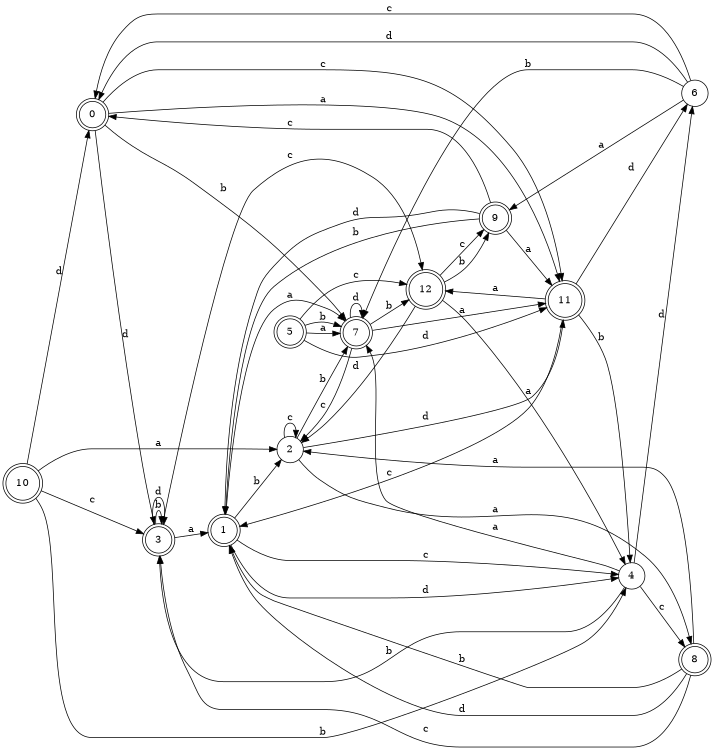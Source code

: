 digraph n11_7 {
__start0 [label="" shape="none"];

rankdir=LR;
size="8,5";

s0 [style="rounded,filled", color="black", fillcolor="white" shape="doublecircle", label="0"];
s1 [style="rounded,filled", color="black", fillcolor="white" shape="doublecircle", label="1"];
s2 [style="filled", color="black", fillcolor="white" shape="circle", label="2"];
s3 [style="rounded,filled", color="black", fillcolor="white" shape="doublecircle", label="3"];
s4 [style="filled", color="black", fillcolor="white" shape="circle", label="4"];
s5 [style="rounded,filled", color="black", fillcolor="white" shape="doublecircle", label="5"];
s6 [style="filled", color="black", fillcolor="white" shape="circle", label="6"];
s7 [style="rounded,filled", color="black", fillcolor="white" shape="doublecircle", label="7"];
s8 [style="rounded,filled", color="black", fillcolor="white" shape="doublecircle", label="8"];
s9 [style="rounded,filled", color="black", fillcolor="white" shape="doublecircle", label="9"];
s10 [style="rounded,filled", color="black", fillcolor="white" shape="doublecircle", label="10"];
s11 [style="rounded,filled", color="black", fillcolor="white" shape="doublecircle", label="11"];
s12 [style="rounded,filled", color="black", fillcolor="white" shape="doublecircle", label="12"];
s0 -> s11 [label="a"];
s0 -> s7 [label="b"];
s0 -> s11 [label="c"];
s0 -> s3 [label="d"];
s1 -> s7 [label="a"];
s1 -> s2 [label="b"];
s1 -> s4 [label="c"];
s1 -> s4 [label="d"];
s2 -> s8 [label="a"];
s2 -> s7 [label="b"];
s2 -> s2 [label="c"];
s2 -> s11 [label="d"];
s3 -> s1 [label="a"];
s3 -> s3 [label="b"];
s3 -> s12 [label="c"];
s3 -> s3 [label="d"];
s4 -> s7 [label="a"];
s4 -> s3 [label="b"];
s4 -> s8 [label="c"];
s4 -> s6 [label="d"];
s5 -> s7 [label="a"];
s5 -> s7 [label="b"];
s5 -> s12 [label="c"];
s5 -> s11 [label="d"];
s6 -> s9 [label="a"];
s6 -> s7 [label="b"];
s6 -> s0 [label="c"];
s6 -> s0 [label="d"];
s7 -> s11 [label="a"];
s7 -> s12 [label="b"];
s7 -> s2 [label="c"];
s7 -> s7 [label="d"];
s8 -> s2 [label="a"];
s8 -> s1 [label="b"];
s8 -> s3 [label="c"];
s8 -> s1 [label="d"];
s9 -> s11 [label="a"];
s9 -> s1 [label="b"];
s9 -> s0 [label="c"];
s9 -> s1 [label="d"];
s10 -> s2 [label="a"];
s10 -> s4 [label="b"];
s10 -> s3 [label="c"];
s10 -> s0 [label="d"];
s11 -> s12 [label="a"];
s11 -> s4 [label="b"];
s11 -> s1 [label="c"];
s11 -> s6 [label="d"];
s12 -> s4 [label="a"];
s12 -> s9 [label="b"];
s12 -> s9 [label="c"];
s12 -> s2 [label="d"];

}